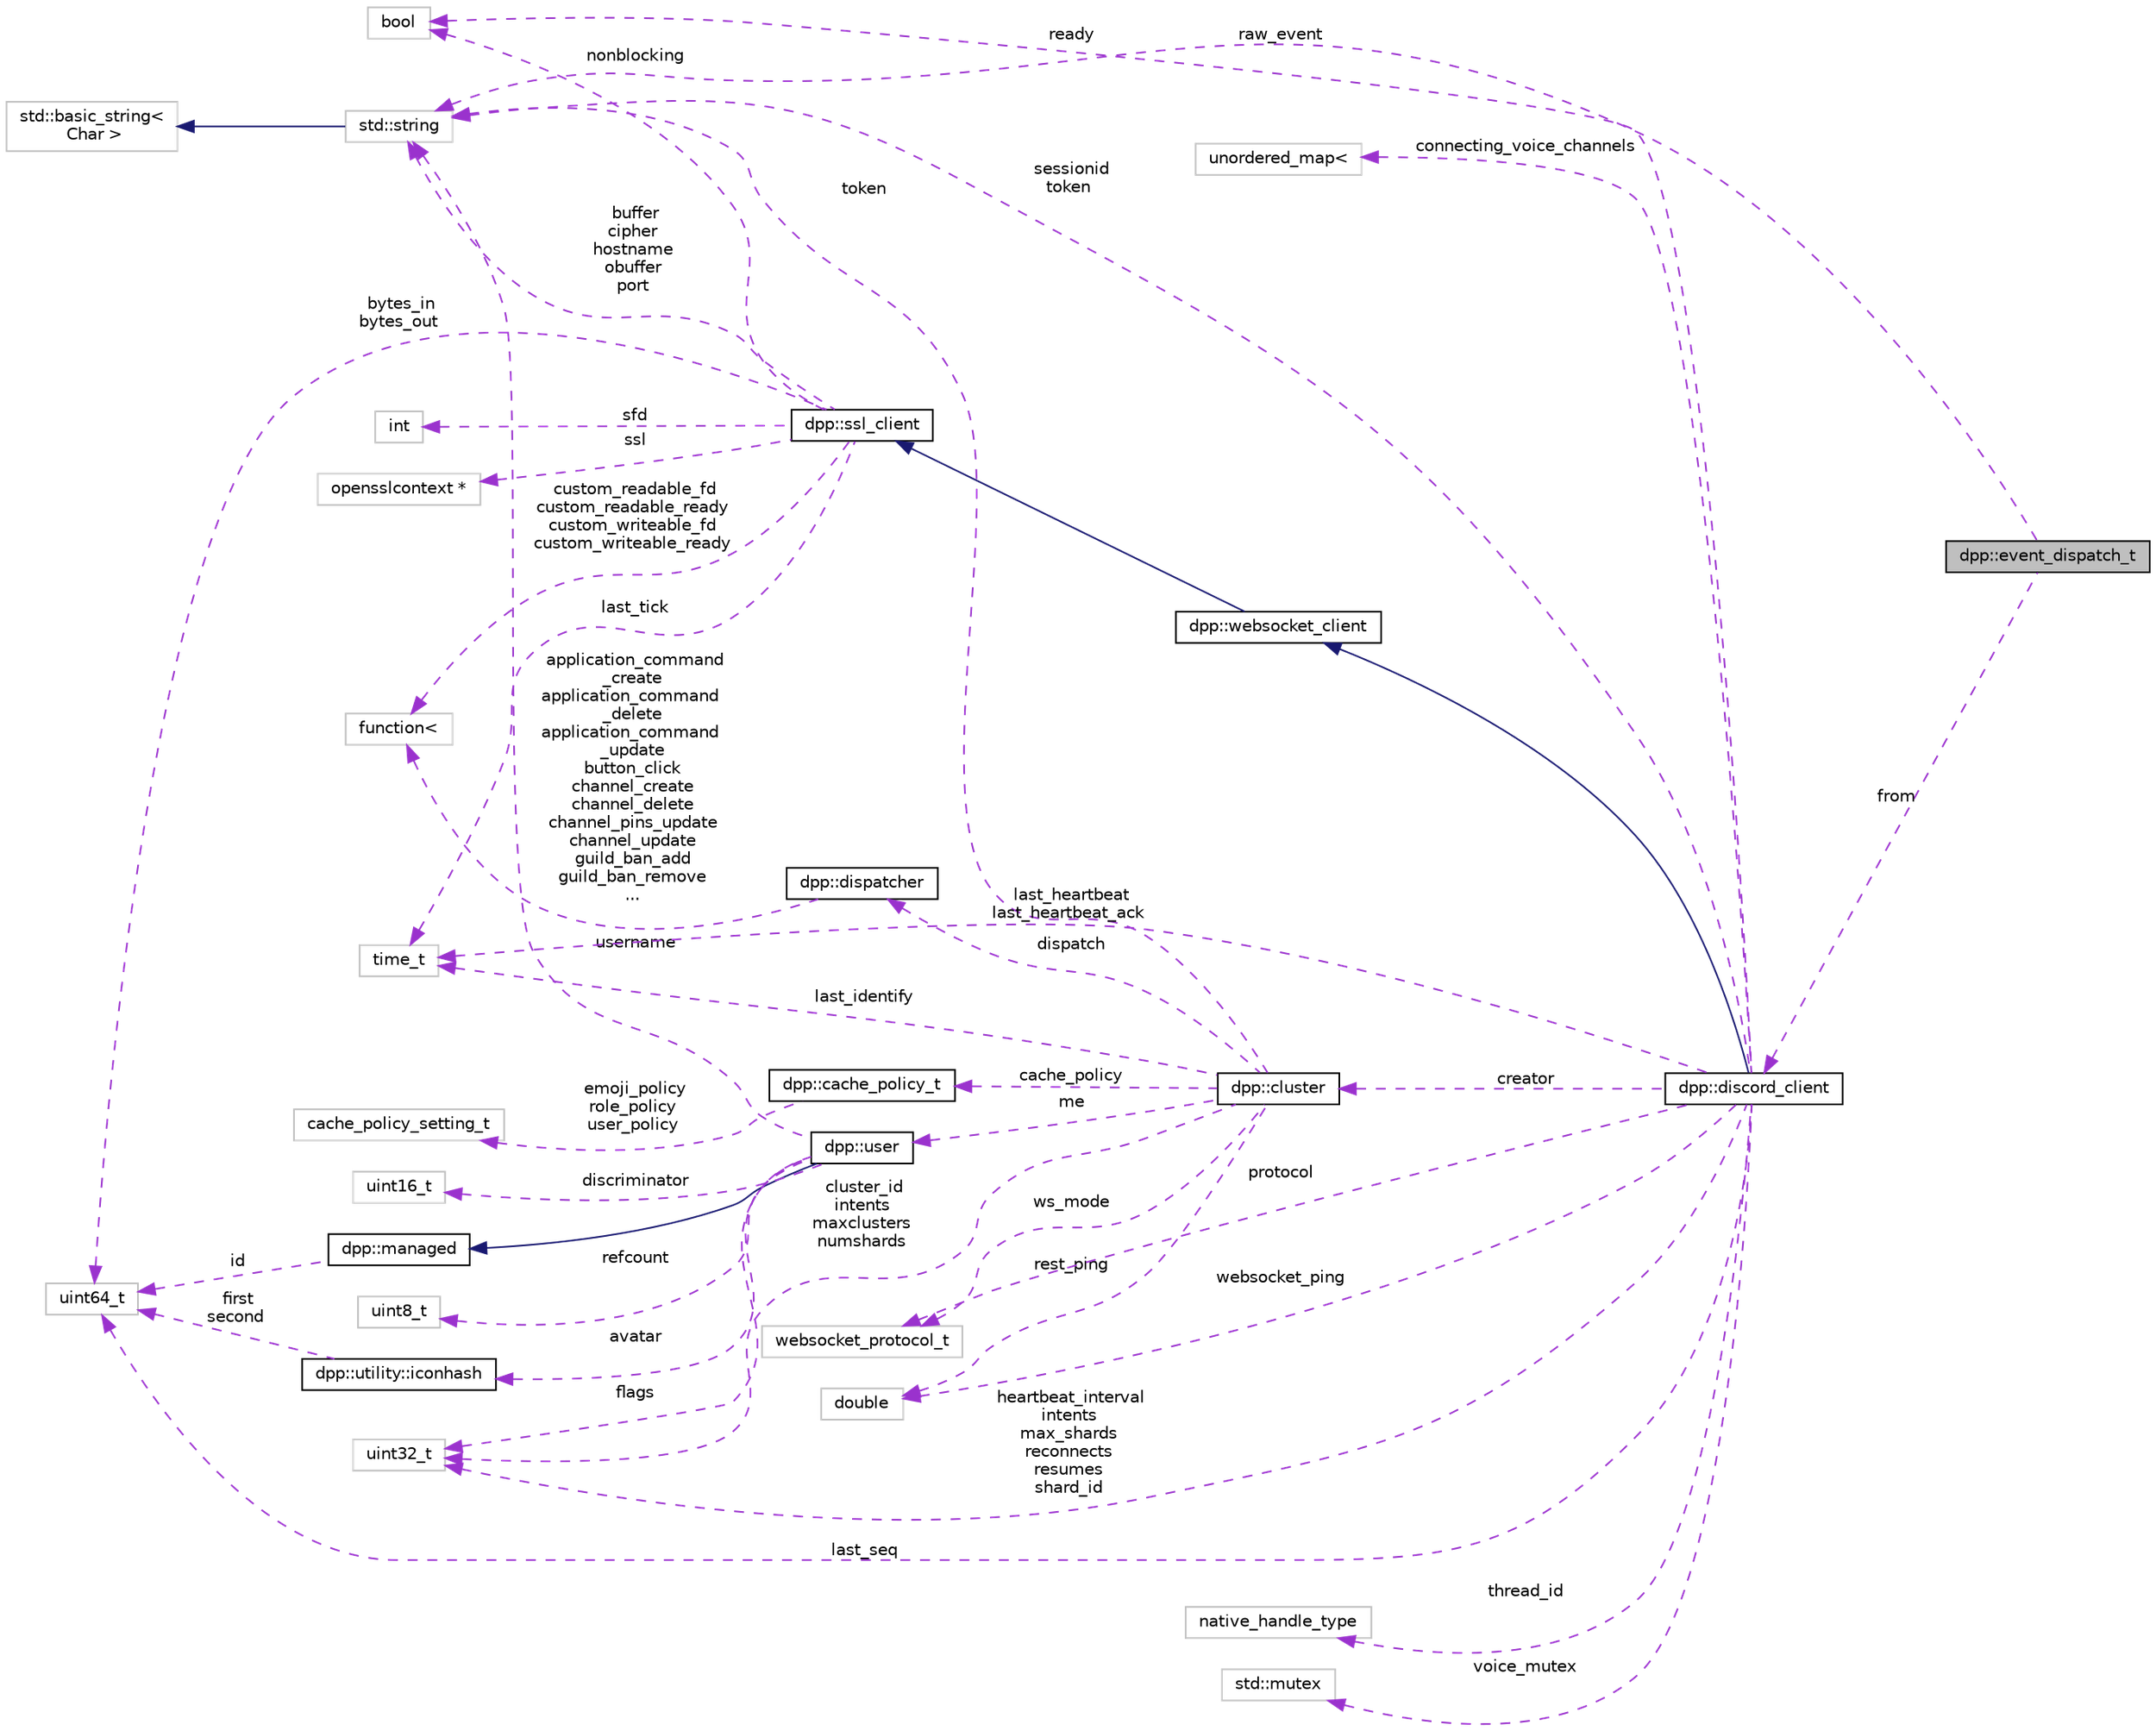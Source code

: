 digraph "dpp::event_dispatch_t"
{
 // INTERACTIVE_SVG=YES
 // LATEX_PDF_SIZE
  bgcolor="transparent";
  edge [fontname="Helvetica",fontsize="10",labelfontname="Helvetica",labelfontsize="10"];
  node [fontname="Helvetica",fontsize="10",shape=record];
  rankdir="LR";
  Node1 [label="dpp::event_dispatch_t",height=0.2,width=0.4,color="black", fillcolor="grey75", style="filled", fontcolor="black",tooltip="Base event parameter struct."];
  Node2 -> Node1 [dir="back",color="darkorchid3",fontsize="10",style="dashed",label=" raw_event" ,fontname="Helvetica"];
  Node2 [label="std::string",height=0.2,width=0.4,color="grey75",tooltip=" "];
  Node3 -> Node2 [dir="back",color="midnightblue",fontsize="10",style="solid",fontname="Helvetica"];
  Node3 [label="std::basic_string\<\l Char \>",height=0.2,width=0.4,color="grey75",tooltip=" "];
  Node4 -> Node1 [dir="back",color="darkorchid3",fontsize="10",style="dashed",label=" from" ,fontname="Helvetica"];
  Node4 [label="dpp::discord_client",height=0.2,width=0.4,color="black",URL="$classdpp_1_1discord__client.html",tooltip="Implements a discord client. Each discord_client connects to one shard and derives from a websocket c..."];
  Node5 -> Node4 [dir="back",color="midnightblue",fontsize="10",style="solid",fontname="Helvetica"];
  Node5 [label="dpp::websocket_client",height=0.2,width=0.4,color="black",URL="$classdpp_1_1websocket__client.html",tooltip="Implements a websocket client based on the SSL client."];
  Node6 -> Node5 [dir="back",color="midnightblue",fontsize="10",style="solid",fontname="Helvetica"];
  Node6 [label="dpp::ssl_client",height=0.2,width=0.4,color="black",URL="$classdpp_1_1ssl__client.html",tooltip="Implements a simple non-blocking SSL stream client."];
  Node2 -> Node6 [dir="back",color="darkorchid3",fontsize="10",style="dashed",label=" buffer\ncipher\nhostname\nobuffer\nport" ,fontname="Helvetica"];
  Node7 -> Node6 [dir="back",color="darkorchid3",fontsize="10",style="dashed",label=" nonblocking" ,fontname="Helvetica"];
  Node7 [label="bool",height=0.2,width=0.4,color="grey75",tooltip=" "];
  Node8 -> Node6 [dir="back",color="darkorchid3",fontsize="10",style="dashed",label=" sfd" ,fontname="Helvetica"];
  Node8 [label="int",height=0.2,width=0.4,color="grey75",tooltip=" "];
  Node9 -> Node6 [dir="back",color="darkorchid3",fontsize="10",style="dashed",label=" ssl" ,fontname="Helvetica"];
  Node9 [label="opensslcontext *",height=0.2,width=0.4,color="grey75",tooltip=" "];
  Node10 -> Node6 [dir="back",color="darkorchid3",fontsize="10",style="dashed",label=" last_tick" ,fontname="Helvetica"];
  Node10 [label="time_t",height=0.2,width=0.4,color="grey75",tooltip=" "];
  Node11 -> Node6 [dir="back",color="darkorchid3",fontsize="10",style="dashed",label=" bytes_in\nbytes_out" ,fontname="Helvetica"];
  Node11 [label="uint64_t",height=0.2,width=0.4,color="grey75",tooltip=" "];
  Node12 -> Node6 [dir="back",color="darkorchid3",fontsize="10",style="dashed",label=" custom_readable_fd\ncustom_readable_ready\ncustom_writeable_fd\ncustom_writeable_ready" ,fontname="Helvetica"];
  Node12 [label="function\<",height=0.2,width=0.4,color="grey75",tooltip=" "];
  Node13 -> Node4 [dir="back",color="darkorchid3",fontsize="10",style="dashed",label=" creator" ,fontname="Helvetica"];
  Node13 [label="dpp::cluster",height=0.2,width=0.4,color="black",URL="$classdpp_1_1cluster.html",tooltip="The cluster class represents a group of shards and a command queue for sending and receiving commands..."];
  Node2 -> Node13 [dir="back",color="darkorchid3",fontsize="10",style="dashed",label=" token" ,fontname="Helvetica"];
  Node10 -> Node13 [dir="back",color="darkorchid3",fontsize="10",style="dashed",label=" last_identify" ,fontname="Helvetica"];
  Node14 -> Node13 [dir="back",color="darkorchid3",fontsize="10",style="dashed",label=" cluster_id\nintents\nmaxclusters\nnumshards" ,fontname="Helvetica"];
  Node14 [label="uint32_t",height=0.2,width=0.4,color="grey75",tooltip=" "];
  Node15 -> Node13 [dir="back",color="darkorchid3",fontsize="10",style="dashed",label=" rest_ping" ,fontname="Helvetica"];
  Node15 [label="double",height=0.2,width=0.4,color="grey75",tooltip=" "];
  Node16 -> Node13 [dir="back",color="darkorchid3",fontsize="10",style="dashed",label=" dispatch" ,fontname="Helvetica"];
  Node16 [label="dpp::dispatcher",height=0.2,width=0.4,color="black",URL="$classdpp_1_1dispatcher.html",tooltip="The dispatcher class contains a set of std::functions representing hooked events that the user code i..."];
  Node12 -> Node16 [dir="back",color="darkorchid3",fontsize="10",style="dashed",label=" application_command\l_create\napplication_command\l_delete\napplication_command\l_update\nbutton_click\nchannel_create\nchannel_delete\nchannel_pins_update\nchannel_update\nguild_ban_add\nguild_ban_remove\n..." ,fontname="Helvetica"];
  Node17 -> Node13 [dir="back",color="darkorchid3",fontsize="10",style="dashed",label=" me" ,fontname="Helvetica"];
  Node17 [label="dpp::user",height=0.2,width=0.4,color="black",URL="$classdpp_1_1user.html",tooltip="Represents a user on discord. May or may not be a member of a dpp::guild."];
  Node18 -> Node17 [dir="back",color="midnightblue",fontsize="10",style="solid",fontname="Helvetica"];
  Node18 [label="dpp::managed",height=0.2,width=0.4,color="black",URL="$classdpp_1_1managed.html",tooltip="The managed class is the base class for various types that can be stored in a cache that are identifi..."];
  Node11 -> Node18 [dir="back",color="darkorchid3",fontsize="10",style="dashed",label=" id" ,fontname="Helvetica"];
  Node2 -> Node17 [dir="back",color="darkorchid3",fontsize="10",style="dashed",label=" username" ,fontname="Helvetica"];
  Node19 -> Node17 [dir="back",color="darkorchid3",fontsize="10",style="dashed",label=" discriminator" ,fontname="Helvetica"];
  Node19 [label="uint16_t",height=0.2,width=0.4,color="grey75",tooltip=" "];
  Node20 -> Node17 [dir="back",color="darkorchid3",fontsize="10",style="dashed",label=" avatar" ,fontname="Helvetica"];
  Node20 [label="dpp::utility::iconhash",height=0.2,width=0.4,color="black",URL="$structdpp_1_1utility_1_1iconhash.html",tooltip="Store a 128 bit icon hash (profile picture, server icon etc) as a 128 bit binary value made of two ui..."];
  Node11 -> Node20 [dir="back",color="darkorchid3",fontsize="10",style="dashed",label=" first\nsecond" ,fontname="Helvetica"];
  Node14 -> Node17 [dir="back",color="darkorchid3",fontsize="10",style="dashed",label=" flags" ,fontname="Helvetica"];
  Node21 -> Node17 [dir="back",color="darkorchid3",fontsize="10",style="dashed",label=" refcount" ,fontname="Helvetica"];
  Node21 [label="uint8_t",height=0.2,width=0.4,color="grey75",tooltip=" "];
  Node22 -> Node13 [dir="back",color="darkorchid3",fontsize="10",style="dashed",label=" cache_policy" ,fontname="Helvetica"];
  Node22 [label="dpp::cache_policy_t",height=0.2,width=0.4,color="black",URL="$structdpp_1_1cache__policy__t.html",tooltip="Represents the caching policy of the cluster."];
  Node23 -> Node22 [dir="back",color="darkorchid3",fontsize="10",style="dashed",label=" emoji_policy\nrole_policy\nuser_policy" ,fontname="Helvetica"];
  Node23 [label="cache_policy_setting_t",height=0.2,width=0.4,color="grey75",tooltip=" "];
  Node24 -> Node13 [dir="back",color="darkorchid3",fontsize="10",style="dashed",label=" ws_mode" ,fontname="Helvetica"];
  Node24 [label="websocket_protocol_t",height=0.2,width=0.4,color="grey75",tooltip=" "];
  Node14 -> Node4 [dir="back",color="darkorchid3",fontsize="10",style="dashed",label=" heartbeat_interval\nintents\nmax_shards\nreconnects\nresumes\nshard_id" ,fontname="Helvetica"];
  Node10 -> Node4 [dir="back",color="darkorchid3",fontsize="10",style="dashed",label=" last_heartbeat\nlast_heartbeat_ack" ,fontname="Helvetica"];
  Node25 -> Node4 [dir="back",color="darkorchid3",fontsize="10",style="dashed",label=" thread_id" ,fontname="Helvetica"];
  Node25 [label="native_handle_type",height=0.2,width=0.4,color="grey75",tooltip=" "];
  Node11 -> Node4 [dir="back",color="darkorchid3",fontsize="10",style="dashed",label=" last_seq" ,fontname="Helvetica"];
  Node2 -> Node4 [dir="back",color="darkorchid3",fontsize="10",style="dashed",label=" sessionid\ntoken" ,fontname="Helvetica"];
  Node26 -> Node4 [dir="back",color="darkorchid3",fontsize="10",style="dashed",label=" voice_mutex" ,fontname="Helvetica"];
  Node26 [label="std::mutex",height=0.2,width=0.4,color="grey75",tooltip=" "];
  Node15 -> Node4 [dir="back",color="darkorchid3",fontsize="10",style="dashed",label=" websocket_ping" ,fontname="Helvetica"];
  Node7 -> Node4 [dir="back",color="darkorchid3",fontsize="10",style="dashed",label=" ready" ,fontname="Helvetica"];
  Node24 -> Node4 [dir="back",color="darkorchid3",fontsize="10",style="dashed",label=" protocol" ,fontname="Helvetica"];
  Node27 -> Node4 [dir="back",color="darkorchid3",fontsize="10",style="dashed",label=" connecting_voice_channels" ,fontname="Helvetica"];
  Node27 [label="unordered_map\<",height=0.2,width=0.4,color="grey75",tooltip=" "];
}

